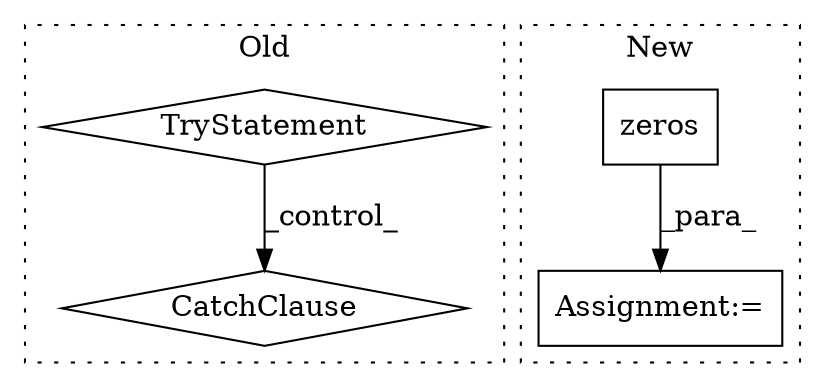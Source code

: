 digraph G {
subgraph cluster0 {
1 [label="TryStatement" a="54" s="915" l="4" shape="diamond"];
3 [label="CatchClause" a="12" s="961,991" l="11,2" shape="diamond"];
label = "Old";
style="dotted";
}
subgraph cluster1 {
2 [label="zeros" a="32" s="1867,1898" l="6,1" shape="box"];
4 [label="Assignment:=" a="7" s="1860" l="1" shape="box"];
label = "New";
style="dotted";
}
1 -> 3 [label="_control_"];
2 -> 4 [label="_para_"];
}